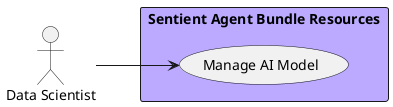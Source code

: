 @startuml

left to right direction


Actor "Data Scientist" as DataScientist


rectangle "Sentient Agent Bundle Resources" as sabr #bbaaff {
        usecase "Manage AI Model" as ManageAIModel
    DataScientist --> ManageAIModel

}


@enduml
